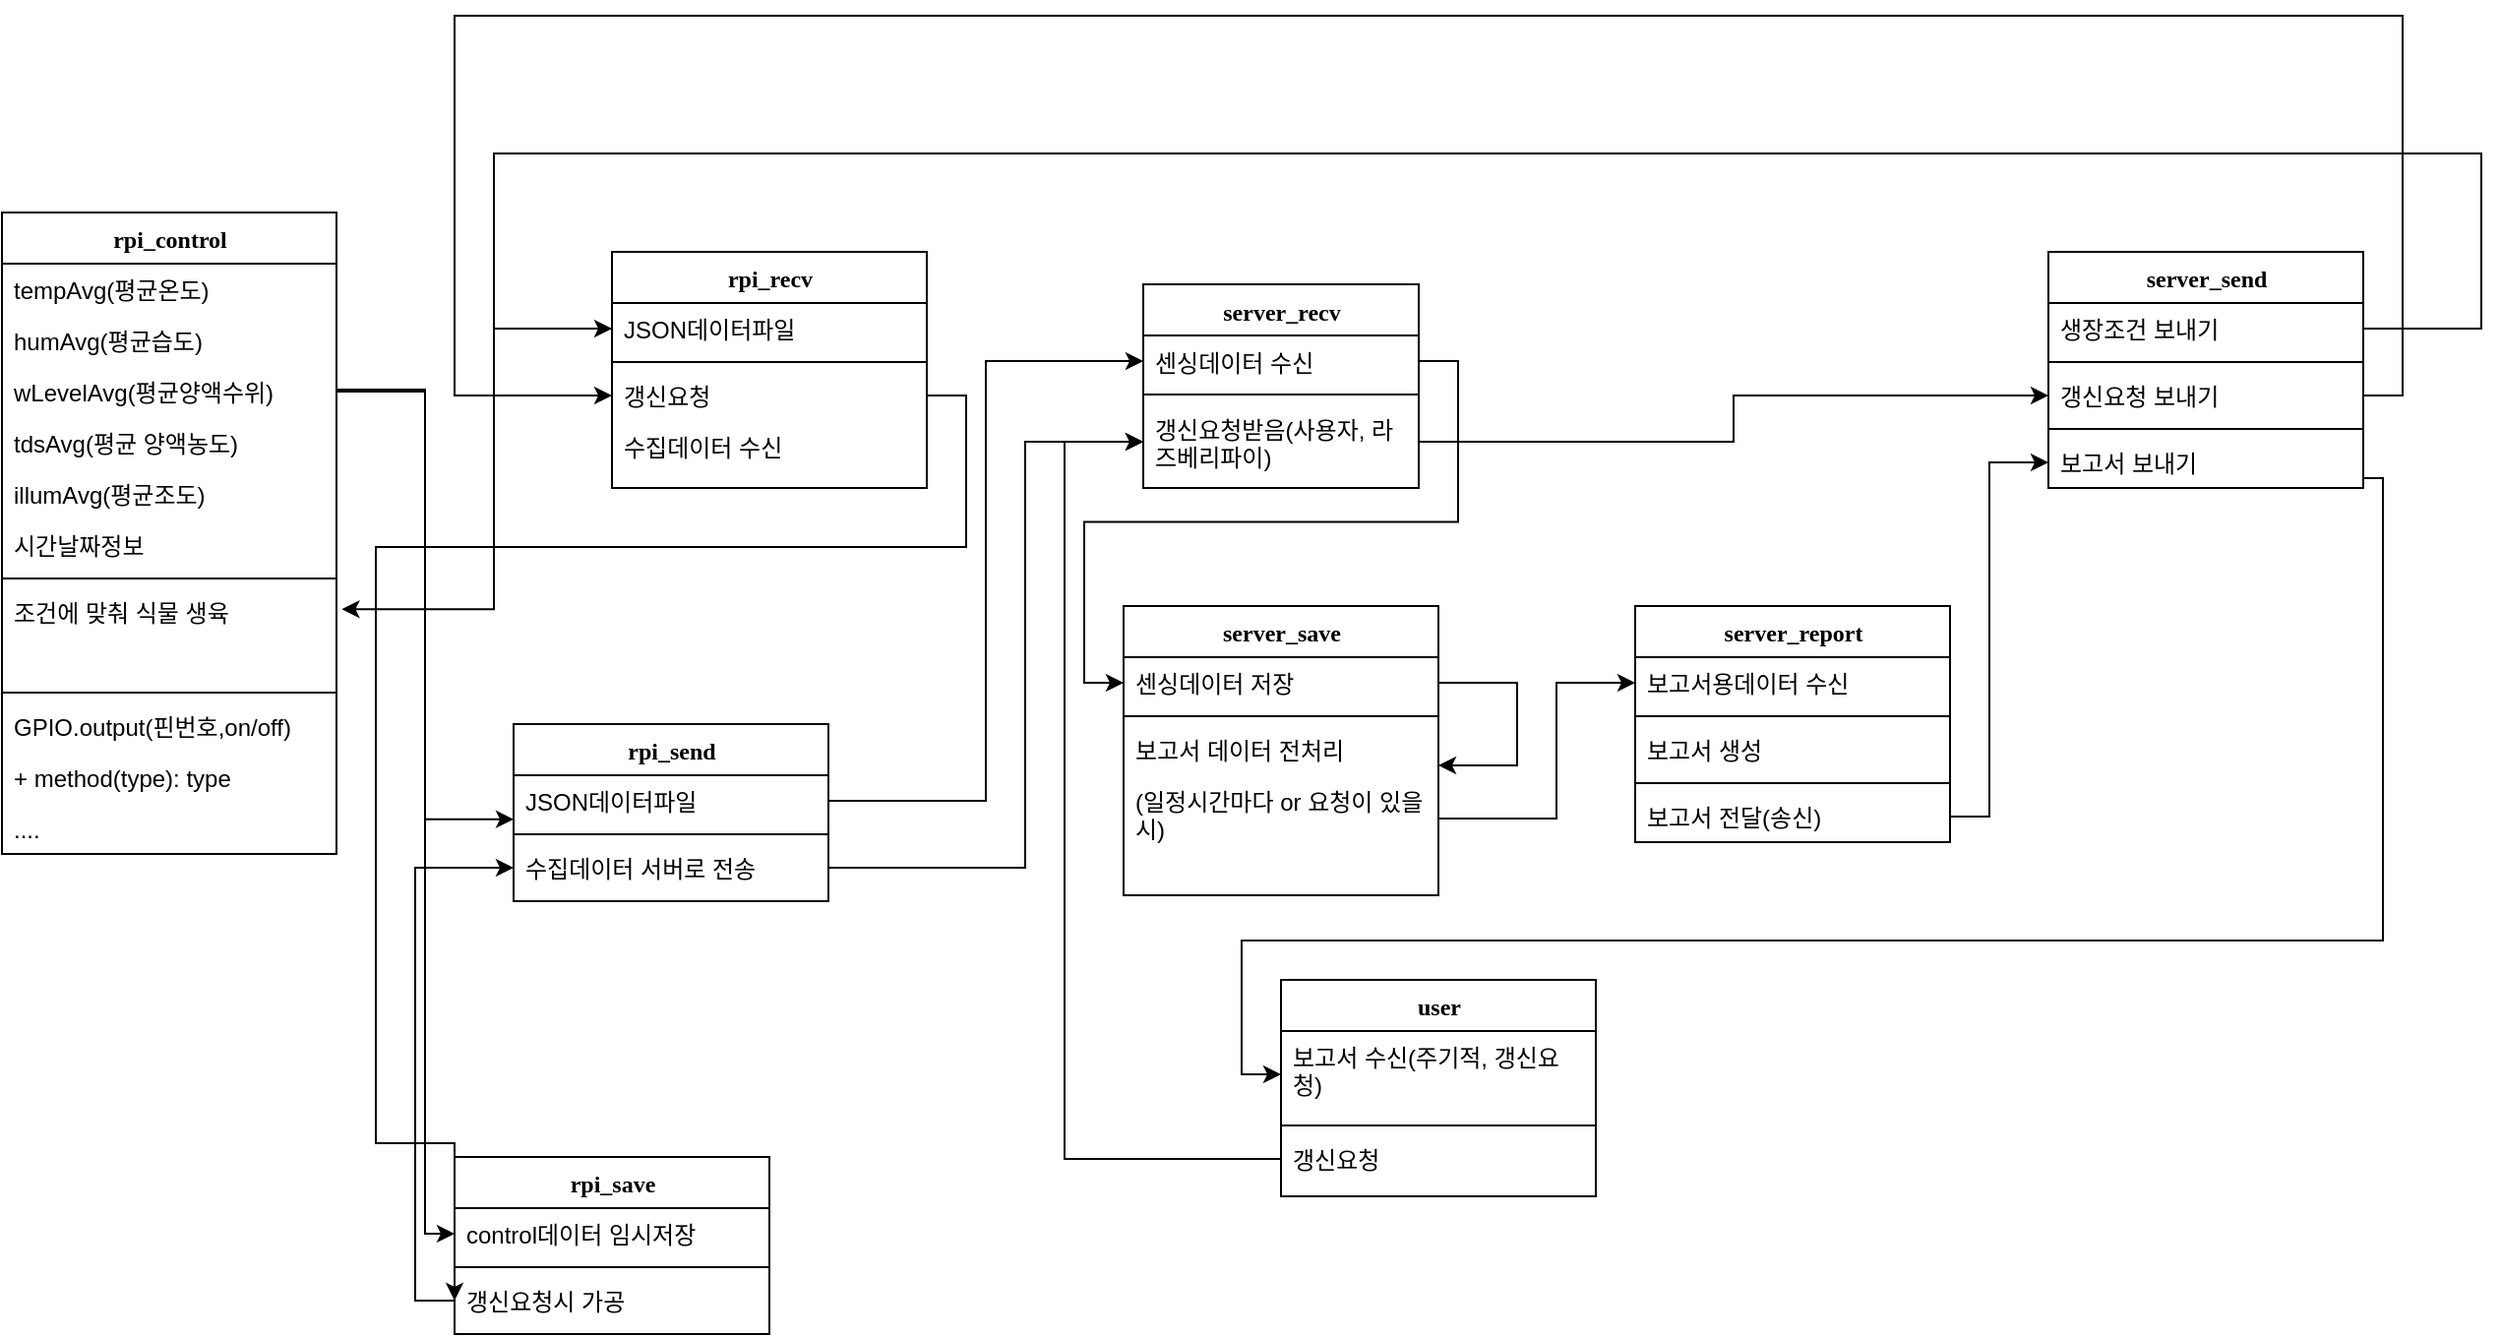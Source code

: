 <mxfile version="14.7.3" type="device"><diagram name="Page-1" id="9f46799a-70d6-7492-0946-bef42562c5a5"><mxGraphModel dx="1380" dy="1609" grid="1" gridSize="10" guides="1" tooltips="1" connect="1" arrows="1" fold="1" page="1" pageScale="1" pageWidth="1100" pageHeight="850" background="none" math="0" shadow="0"><root><mxCell id="0"/><mxCell id="1" parent="0"/><mxCell id="78961159f06e98e8-30" value="rpi_control" style="swimlane;html=1;fontStyle=1;align=center;verticalAlign=top;childLayout=stackLayout;horizontal=1;startSize=26;horizontalStack=0;resizeParent=1;resizeLast=0;collapsible=1;marginBottom=0;swimlaneFillColor=#ffffff;rounded=0;shadow=0;comic=0;labelBackgroundColor=none;strokeWidth=1;fillColor=none;fontFamily=Verdana;fontSize=12" parent="1" vertex="1"><mxGeometry x="90" width="170" height="326" as="geometry"/></mxCell><mxCell id="78961159f06e98e8-31" value="tempAvg(평균온도)" style="text;html=1;strokeColor=none;fillColor=none;align=left;verticalAlign=top;spacingLeft=4;spacingRight=4;whiteSpace=wrap;overflow=hidden;rotatable=0;points=[[0,0.5],[1,0.5]];portConstraint=eastwest;" parent="78961159f06e98e8-30" vertex="1"><mxGeometry y="26" width="170" height="26" as="geometry"/></mxCell><mxCell id="78961159f06e98e8-32" value="humAvg(평균습도)" style="text;html=1;strokeColor=none;fillColor=none;align=left;verticalAlign=top;spacingLeft=4;spacingRight=4;whiteSpace=wrap;overflow=hidden;rotatable=0;points=[[0,0.5],[1,0.5]];portConstraint=eastwest;" parent="78961159f06e98e8-30" vertex="1"><mxGeometry y="52" width="170" height="26" as="geometry"/></mxCell><mxCell id="78961159f06e98e8-33" value="wLevelAvg(평균양액수위)" style="text;html=1;strokeColor=none;fillColor=none;align=left;verticalAlign=top;spacingLeft=4;spacingRight=4;whiteSpace=wrap;overflow=hidden;rotatable=0;points=[[0,0.5],[1,0.5]];portConstraint=eastwest;" parent="78961159f06e98e8-30" vertex="1"><mxGeometry y="78" width="170" height="26" as="geometry"/></mxCell><mxCell id="78961159f06e98e8-34" value="tdsAvg(평균 양액농도)" style="text;html=1;strokeColor=none;fillColor=none;align=left;verticalAlign=top;spacingLeft=4;spacingRight=4;whiteSpace=wrap;overflow=hidden;rotatable=0;points=[[0,0.5],[1,0.5]];portConstraint=eastwest;" parent="78961159f06e98e8-30" vertex="1"><mxGeometry y="104" width="170" height="26" as="geometry"/></mxCell><mxCell id="78961159f06e98e8-36" value="illumAvg(평균조도)" style="text;html=1;strokeColor=none;fillColor=none;align=left;verticalAlign=top;spacingLeft=4;spacingRight=4;whiteSpace=wrap;overflow=hidden;rotatable=0;points=[[0,0.5],[1,0.5]];portConstraint=eastwest;" parent="78961159f06e98e8-30" vertex="1"><mxGeometry y="130" width="170" height="26" as="geometry"/></mxCell><mxCell id="78961159f06e98e8-37" value="시간날짜정보" style="text;html=1;strokeColor=none;fillColor=none;align=left;verticalAlign=top;spacingLeft=4;spacingRight=4;whiteSpace=wrap;overflow=hidden;rotatable=0;points=[[0,0.5],[1,0.5]];portConstraint=eastwest;" parent="78961159f06e98e8-30" vertex="1"><mxGeometry y="156" width="170" height="26" as="geometry"/></mxCell><mxCell id="78961159f06e98e8-38" value="" style="line;html=1;strokeWidth=1;fillColor=none;align=left;verticalAlign=middle;spacingTop=-1;spacingLeft=3;spacingRight=3;rotatable=0;labelPosition=right;points=[];portConstraint=eastwest;" parent="78961159f06e98e8-30" vertex="1"><mxGeometry y="182" width="170" height="8" as="geometry"/></mxCell><mxCell id="78961159f06e98e8-39" value="조건에 맞춰 식물 생육" style="text;html=1;strokeColor=none;fillColor=none;align=left;verticalAlign=top;spacingLeft=4;spacingRight=4;whiteSpace=wrap;overflow=hidden;rotatable=0;points=[[0,0.5],[1,0.5]];portConstraint=eastwest;" parent="78961159f06e98e8-30" vertex="1"><mxGeometry y="190" width="170" height="50" as="geometry"/></mxCell><mxCell id="v6dJetvcLmUMPWw6Mju_-35" value="" style="line;html=1;strokeWidth=1;fillColor=none;align=left;verticalAlign=middle;spacingTop=-1;spacingLeft=3;spacingRight=3;rotatable=0;labelPosition=right;points=[];portConstraint=eastwest;" vertex="1" parent="78961159f06e98e8-30"><mxGeometry y="240" width="170" height="8" as="geometry"/></mxCell><mxCell id="78961159f06e98e8-40" value="GPIO.output(핀번호,on/off)" style="text;html=1;strokeColor=none;fillColor=none;align=left;verticalAlign=top;spacingLeft=4;spacingRight=4;whiteSpace=wrap;overflow=hidden;rotatable=0;points=[[0,0.5],[1,0.5]];portConstraint=eastwest;" parent="78961159f06e98e8-30" vertex="1"><mxGeometry y="248" width="170" height="26" as="geometry"/></mxCell><mxCell id="78961159f06e98e8-42" value="+ method(type): type" style="text;html=1;strokeColor=none;fillColor=none;align=left;verticalAlign=top;spacingLeft=4;spacingRight=4;whiteSpace=wrap;overflow=hidden;rotatable=0;points=[[0,0.5],[1,0.5]];portConstraint=eastwest;" parent="78961159f06e98e8-30" vertex="1"><mxGeometry y="274" width="170" height="26" as="geometry"/></mxCell><mxCell id="v6dJetvcLmUMPWw6Mju_-39" value="...." style="text;html=1;strokeColor=none;fillColor=none;align=left;verticalAlign=top;spacingLeft=4;spacingRight=4;whiteSpace=wrap;overflow=hidden;rotatable=0;points=[[0,0.5],[1,0.5]];portConstraint=eastwest;" vertex="1" parent="78961159f06e98e8-30"><mxGeometry y="300" width="170" height="26" as="geometry"/></mxCell><mxCell id="78961159f06e98e8-56" value="rpi_send" style="swimlane;html=1;fontStyle=1;align=center;verticalAlign=top;childLayout=stackLayout;horizontal=1;startSize=26;horizontalStack=0;resizeParent=1;resizeLast=0;collapsible=1;marginBottom=0;swimlaneFillColor=#ffffff;rounded=0;shadow=0;comic=0;labelBackgroundColor=none;strokeWidth=1;fillColor=none;fontFamily=Verdana;fontSize=12" parent="1" vertex="1"><mxGeometry x="350" y="260" width="160" height="90" as="geometry"/></mxCell><mxCell id="78961159f06e98e8-57" value="JSON데이터파일" style="text;html=1;strokeColor=none;fillColor=none;align=left;verticalAlign=top;spacingLeft=4;spacingRight=4;whiteSpace=wrap;overflow=hidden;rotatable=0;points=[[0,0.5],[1,0.5]];portConstraint=eastwest;" parent="78961159f06e98e8-56" vertex="1"><mxGeometry y="26" width="160" height="26" as="geometry"/></mxCell><mxCell id="78961159f06e98e8-64" value="" style="line;html=1;strokeWidth=1;fillColor=none;align=left;verticalAlign=middle;spacingTop=-1;spacingLeft=3;spacingRight=3;rotatable=0;labelPosition=right;points=[];portConstraint=eastwest;" parent="78961159f06e98e8-56" vertex="1"><mxGeometry y="52" width="160" height="8" as="geometry"/></mxCell><mxCell id="78961159f06e98e8-65" value="수집데이터 서버로 전송" style="text;html=1;strokeColor=none;fillColor=none;align=left;verticalAlign=top;spacingLeft=4;spacingRight=4;whiteSpace=wrap;overflow=hidden;rotatable=0;points=[[0,0.5],[1,0.5]];portConstraint=eastwest;" parent="78961159f06e98e8-56" vertex="1"><mxGeometry y="60" width="160" height="26" as="geometry"/></mxCell><mxCell id="78961159f06e98e8-69" value="rpi_recv" style="swimlane;html=1;fontStyle=1;align=center;verticalAlign=top;childLayout=stackLayout;horizontal=1;startSize=26;horizontalStack=0;resizeParent=1;resizeLast=0;collapsible=1;marginBottom=0;swimlaneFillColor=#ffffff;rounded=0;shadow=0;comic=0;labelBackgroundColor=none;strokeWidth=1;fillColor=none;fontFamily=Verdana;fontSize=12" parent="1" vertex="1"><mxGeometry x="400" y="20" width="160" height="120" as="geometry"/></mxCell><mxCell id="78961159f06e98e8-70" value="JSON데이터파일&lt;br&gt;" style="text;html=1;strokeColor=none;fillColor=none;align=left;verticalAlign=top;spacingLeft=4;spacingRight=4;whiteSpace=wrap;overflow=hidden;rotatable=0;points=[[0,0.5],[1,0.5]];portConstraint=eastwest;" parent="78961159f06e98e8-69" vertex="1"><mxGeometry y="26" width="160" height="26" as="geometry"/></mxCell><mxCell id="78961159f06e98e8-77" value="" style="line;html=1;strokeWidth=1;fillColor=none;align=left;verticalAlign=middle;spacingTop=-1;spacingLeft=3;spacingRight=3;rotatable=0;labelPosition=right;points=[];portConstraint=eastwest;" parent="78961159f06e98e8-69" vertex="1"><mxGeometry y="52" width="160" height="8" as="geometry"/></mxCell><mxCell id="78961159f06e98e8-78" value="갱신요청" style="text;html=1;strokeColor=none;fillColor=none;align=left;verticalAlign=top;spacingLeft=4;spacingRight=4;whiteSpace=wrap;overflow=hidden;rotatable=0;points=[[0,0.5],[1,0.5]];portConstraint=eastwest;" parent="78961159f06e98e8-69" vertex="1"><mxGeometry y="60" width="160" height="26" as="geometry"/></mxCell><mxCell id="78961159f06e98e8-79" value="수집데이터 수신" style="text;html=1;strokeColor=none;fillColor=none;align=left;verticalAlign=top;spacingLeft=4;spacingRight=4;whiteSpace=wrap;overflow=hidden;rotatable=0;points=[[0,0.5],[1,0.5]];portConstraint=eastwest;" parent="78961159f06e98e8-69" vertex="1"><mxGeometry y="86" width="160" height="26" as="geometry"/></mxCell><mxCell id="78961159f06e98e8-82" value="rpi_save" style="swimlane;html=1;fontStyle=1;align=center;verticalAlign=top;childLayout=stackLayout;horizontal=1;startSize=26;horizontalStack=0;resizeParent=1;resizeLast=0;collapsible=1;marginBottom=0;swimlaneFillColor=#ffffff;rounded=0;shadow=0;comic=0;labelBackgroundColor=none;strokeWidth=1;fillColor=none;fontFamily=Verdana;fontSize=12" parent="1" vertex="1"><mxGeometry x="320" y="480" width="160" height="90" as="geometry"/></mxCell><mxCell id="78961159f06e98e8-83" value="control데이터 임시저장" style="text;html=1;strokeColor=none;fillColor=none;align=left;verticalAlign=top;spacingLeft=4;spacingRight=4;whiteSpace=wrap;overflow=hidden;rotatable=0;points=[[0,0.5],[1,0.5]];portConstraint=eastwest;" parent="78961159f06e98e8-82" vertex="1"><mxGeometry y="26" width="160" height="26" as="geometry"/></mxCell><mxCell id="78961159f06e98e8-90" value="" style="line;html=1;strokeWidth=1;fillColor=none;align=left;verticalAlign=middle;spacingTop=-1;spacingLeft=3;spacingRight=3;rotatable=0;labelPosition=right;points=[];portConstraint=eastwest;" parent="78961159f06e98e8-82" vertex="1"><mxGeometry y="52" width="160" height="8" as="geometry"/></mxCell><mxCell id="78961159f06e98e8-91" value="갱신요청시 가공" style="text;html=1;strokeColor=none;fillColor=none;align=left;verticalAlign=top;spacingLeft=4;spacingRight=4;whiteSpace=wrap;overflow=hidden;rotatable=0;points=[[0,0.5],[1,0.5]];portConstraint=eastwest;" parent="78961159f06e98e8-82" vertex="1"><mxGeometry y="60" width="160" height="26" as="geometry"/></mxCell><mxCell id="78961159f06e98e8-95" value="server_send" style="swimlane;html=1;fontStyle=1;align=center;verticalAlign=top;childLayout=stackLayout;horizontal=1;startSize=26;horizontalStack=0;resizeParent=1;resizeLast=0;collapsible=1;marginBottom=0;swimlaneFillColor=#ffffff;rounded=0;shadow=0;comic=0;labelBackgroundColor=none;strokeWidth=1;fillColor=none;fontFamily=Verdana;fontSize=12" parent="1" vertex="1"><mxGeometry x="1130" y="20" width="160" height="120" as="geometry"/></mxCell><mxCell id="78961159f06e98e8-96" value="생장조건 보내기" style="text;html=1;strokeColor=none;fillColor=none;align=left;verticalAlign=top;spacingLeft=4;spacingRight=4;whiteSpace=wrap;overflow=hidden;rotatable=0;points=[[0,0.5],[1,0.5]];portConstraint=eastwest;" parent="78961159f06e98e8-95" vertex="1"><mxGeometry y="26" width="160" height="26" as="geometry"/></mxCell><mxCell id="78961159f06e98e8-103" value="" style="line;html=1;strokeWidth=1;fillColor=none;align=left;verticalAlign=middle;spacingTop=-1;spacingLeft=3;spacingRight=3;rotatable=0;labelPosition=right;points=[];portConstraint=eastwest;" parent="78961159f06e98e8-95" vertex="1"><mxGeometry y="52" width="160" height="8" as="geometry"/></mxCell><mxCell id="78961159f06e98e8-97" value="갱신요청 보내기" style="text;html=1;strokeColor=none;fillColor=none;align=left;verticalAlign=top;spacingLeft=4;spacingRight=4;whiteSpace=wrap;overflow=hidden;rotatable=0;points=[[0,0.5],[1,0.5]];portConstraint=eastwest;" parent="78961159f06e98e8-95" vertex="1"><mxGeometry y="60" width="160" height="26" as="geometry"/></mxCell><mxCell id="v6dJetvcLmUMPWw6Mju_-44" value="" style="line;html=1;strokeWidth=1;fillColor=none;align=left;verticalAlign=middle;spacingTop=-1;spacingLeft=3;spacingRight=3;rotatable=0;labelPosition=right;points=[];portConstraint=eastwest;" vertex="1" parent="78961159f06e98e8-95"><mxGeometry y="86" width="160" height="8" as="geometry"/></mxCell><mxCell id="78961159f06e98e8-98" value="보고서 보내기" style="text;html=1;strokeColor=none;fillColor=none;align=left;verticalAlign=top;spacingLeft=4;spacingRight=4;whiteSpace=wrap;overflow=hidden;rotatable=0;points=[[0,0.5],[1,0.5]];portConstraint=eastwest;" parent="78961159f06e98e8-95" vertex="1"><mxGeometry y="94" width="160" height="26" as="geometry"/></mxCell><mxCell id="78961159f06e98e8-108" value="server_recv" style="swimlane;html=1;fontStyle=1;align=center;verticalAlign=top;childLayout=stackLayout;horizontal=1;startSize=26;horizontalStack=0;resizeParent=1;resizeLast=0;collapsible=1;marginBottom=0;swimlaneFillColor=#ffffff;rounded=0;shadow=0;comic=0;labelBackgroundColor=none;strokeWidth=1;fillColor=none;fontFamily=Verdana;fontSize=12" parent="1" vertex="1"><mxGeometry x="670" y="36.5" width="140" height="103.5" as="geometry"/></mxCell><mxCell id="78961159f06e98e8-109" value="센싱데이터 수신" style="text;html=1;strokeColor=none;fillColor=none;align=left;verticalAlign=top;spacingLeft=4;spacingRight=4;whiteSpace=wrap;overflow=hidden;rotatable=0;points=[[0,0.5],[1,0.5]];portConstraint=eastwest;" parent="78961159f06e98e8-108" vertex="1"><mxGeometry y="26" width="140" height="26" as="geometry"/></mxCell><mxCell id="78961159f06e98e8-116" value="" style="line;html=1;strokeWidth=1;fillColor=none;align=left;verticalAlign=middle;spacingTop=-1;spacingLeft=3;spacingRight=3;rotatable=0;labelPosition=right;points=[];portConstraint=eastwest;" parent="78961159f06e98e8-108" vertex="1"><mxGeometry y="52" width="140" height="8" as="geometry"/></mxCell><mxCell id="78961159f06e98e8-110" value="갱신요청받음(사용자, 라즈베리파이)" style="text;html=1;strokeColor=none;fillColor=none;align=left;verticalAlign=top;spacingLeft=4;spacingRight=4;whiteSpace=wrap;overflow=hidden;rotatable=0;points=[[0,0.5],[1,0.5]];portConstraint=eastwest;" parent="78961159f06e98e8-108" vertex="1"><mxGeometry y="60" width="140" height="40" as="geometry"/></mxCell><mxCell id="v6dJetvcLmUMPWw6Mju_-1" value="server_save" style="swimlane;html=1;fontStyle=1;align=center;verticalAlign=top;childLayout=stackLayout;horizontal=1;startSize=26;horizontalStack=0;resizeParent=1;resizeLast=0;collapsible=1;marginBottom=0;swimlaneFillColor=#ffffff;rounded=0;shadow=0;comic=0;labelBackgroundColor=none;strokeWidth=1;fillColor=none;fontFamily=Verdana;fontSize=12" vertex="1" parent="1"><mxGeometry x="660" y="200.0" width="160" height="147" as="geometry"/></mxCell><mxCell id="v6dJetvcLmUMPWw6Mju_-2" value="센싱데이터 저장" style="text;html=1;strokeColor=none;fillColor=none;align=left;verticalAlign=top;spacingLeft=4;spacingRight=4;whiteSpace=wrap;overflow=hidden;rotatable=0;points=[[0,0.5],[1,0.5]];portConstraint=eastwest;" vertex="1" parent="v6dJetvcLmUMPWw6Mju_-1"><mxGeometry y="26" width="160" height="26" as="geometry"/></mxCell><mxCell id="v6dJetvcLmUMPWw6Mju_-4" value="" style="line;html=1;strokeWidth=1;fillColor=none;align=left;verticalAlign=middle;spacingTop=-1;spacingLeft=3;spacingRight=3;rotatable=0;labelPosition=right;points=[];portConstraint=eastwest;" vertex="1" parent="v6dJetvcLmUMPWw6Mju_-1"><mxGeometry y="52" width="160" height="8" as="geometry"/></mxCell><mxCell id="v6dJetvcLmUMPWw6Mju_-5" value="보고서 데이터 전처리" style="text;html=1;strokeColor=none;fillColor=none;align=left;verticalAlign=top;spacingLeft=4;spacingRight=4;whiteSpace=wrap;overflow=hidden;rotatable=0;points=[[0,0.5],[1,0.5]];portConstraint=eastwest;" vertex="1" parent="v6dJetvcLmUMPWw6Mju_-1"><mxGeometry y="60" width="160" height="26" as="geometry"/></mxCell><mxCell id="v6dJetvcLmUMPWw6Mju_-6" value="(일정시간마다 or 요청이 있을 시)" style="text;html=1;strokeColor=none;fillColor=none;align=left;verticalAlign=top;spacingLeft=4;spacingRight=4;whiteSpace=wrap;overflow=hidden;rotatable=0;points=[[0,0.5],[1,0.5]];portConstraint=eastwest;" vertex="1" parent="v6dJetvcLmUMPWw6Mju_-1"><mxGeometry y="86" width="160" height="44" as="geometry"/></mxCell><mxCell id="v6dJetvcLmUMPWw6Mju_-59" style="edgeStyle=orthogonalEdgeStyle;rounded=0;orthogonalLoop=1;jettySize=auto;html=1;exitX=1;exitY=0.5;exitDx=0;exitDy=0;" edge="1" parent="v6dJetvcLmUMPWw6Mju_-1" source="v6dJetvcLmUMPWw6Mju_-2"><mxGeometry relative="1" as="geometry"><mxPoint x="160" y="81.0" as="targetPoint"/><Array as="points"><mxPoint x="200" y="39"/><mxPoint x="200" y="81"/></Array></mxGeometry></mxCell><mxCell id="v6dJetvcLmUMPWw6Mju_-7" value="server_report" style="swimlane;html=1;fontStyle=1;align=center;verticalAlign=top;childLayout=stackLayout;horizontal=1;startSize=26;horizontalStack=0;resizeParent=1;resizeLast=0;collapsible=1;marginBottom=0;swimlaneFillColor=#ffffff;rounded=0;shadow=0;comic=0;labelBackgroundColor=none;strokeWidth=1;fillColor=none;fontFamily=Verdana;fontSize=12" vertex="1" parent="1"><mxGeometry x="920" y="200" width="160" height="120" as="geometry"/></mxCell><mxCell id="v6dJetvcLmUMPWw6Mju_-8" value="보고서용데이터 수신" style="text;html=1;strokeColor=none;fillColor=none;align=left;verticalAlign=top;spacingLeft=4;spacingRight=4;whiteSpace=wrap;overflow=hidden;rotatable=0;points=[[0,0.5],[1,0.5]];portConstraint=eastwest;" vertex="1" parent="v6dJetvcLmUMPWw6Mju_-7"><mxGeometry y="26" width="160" height="26" as="geometry"/></mxCell><mxCell id="v6dJetvcLmUMPWw6Mju_-10" value="" style="line;html=1;strokeWidth=1;fillColor=none;align=left;verticalAlign=middle;spacingTop=-1;spacingLeft=3;spacingRight=3;rotatable=0;labelPosition=right;points=[];portConstraint=eastwest;" vertex="1" parent="v6dJetvcLmUMPWw6Mju_-7"><mxGeometry y="52" width="160" height="8" as="geometry"/></mxCell><mxCell id="v6dJetvcLmUMPWw6Mju_-11" value="보고서 생성" style="text;html=1;strokeColor=none;fillColor=none;align=left;verticalAlign=top;spacingLeft=4;spacingRight=4;whiteSpace=wrap;overflow=hidden;rotatable=0;points=[[0,0.5],[1,0.5]];portConstraint=eastwest;" vertex="1" parent="v6dJetvcLmUMPWw6Mju_-7"><mxGeometry y="60" width="160" height="26" as="geometry"/></mxCell><mxCell id="v6dJetvcLmUMPWw6Mju_-47" value="" style="line;html=1;strokeWidth=1;fillColor=none;align=left;verticalAlign=middle;spacingTop=-1;spacingLeft=3;spacingRight=3;rotatable=0;labelPosition=right;points=[];portConstraint=eastwest;" vertex="1" parent="v6dJetvcLmUMPWw6Mju_-7"><mxGeometry y="86" width="160" height="8" as="geometry"/></mxCell><mxCell id="v6dJetvcLmUMPWw6Mju_-12" value="보고서 전달(송신)" style="text;html=1;strokeColor=none;fillColor=none;align=left;verticalAlign=top;spacingLeft=4;spacingRight=4;whiteSpace=wrap;overflow=hidden;rotatable=0;points=[[0,0.5],[1,0.5]];portConstraint=eastwest;" vertex="1" parent="v6dJetvcLmUMPWw6Mju_-7"><mxGeometry y="94" width="160" height="26" as="geometry"/></mxCell><mxCell id="v6dJetvcLmUMPWw6Mju_-15" value="user" style="swimlane;html=1;fontStyle=1;align=center;verticalAlign=top;childLayout=stackLayout;horizontal=1;startSize=26;horizontalStack=0;resizeParent=1;resizeLast=0;collapsible=1;marginBottom=0;swimlaneFillColor=#ffffff;rounded=0;shadow=0;comic=0;labelBackgroundColor=none;strokeWidth=1;fillColor=none;fontFamily=Verdana;fontSize=12" vertex="1" parent="1"><mxGeometry x="740" y="390" width="160" height="110" as="geometry"/></mxCell><mxCell id="v6dJetvcLmUMPWw6Mju_-16" value="보고서 수신(주기적, 갱신요청)" style="text;html=1;strokeColor=none;fillColor=none;align=left;verticalAlign=top;spacingLeft=4;spacingRight=4;whiteSpace=wrap;overflow=hidden;rotatable=0;points=[[0,0.5],[1,0.5]];portConstraint=eastwest;" vertex="1" parent="v6dJetvcLmUMPWw6Mju_-15"><mxGeometry y="26" width="160" height="44" as="geometry"/></mxCell><mxCell id="v6dJetvcLmUMPWw6Mju_-20" value="" style="line;html=1;strokeWidth=1;fillColor=none;align=left;verticalAlign=middle;spacingTop=-1;spacingLeft=3;spacingRight=3;rotatable=0;labelPosition=right;points=[];portConstraint=eastwest;" vertex="1" parent="v6dJetvcLmUMPWw6Mju_-15"><mxGeometry y="70" width="160" height="8" as="geometry"/></mxCell><mxCell id="v6dJetvcLmUMPWw6Mju_-21" value="갱신요청" style="text;html=1;strokeColor=none;fillColor=none;align=left;verticalAlign=top;spacingLeft=4;spacingRight=4;whiteSpace=wrap;overflow=hidden;rotatable=0;points=[[0,0.5],[1,0.5]];portConstraint=eastwest;" vertex="1" parent="v6dJetvcLmUMPWw6Mju_-15"><mxGeometry y="78" width="160" height="26" as="geometry"/></mxCell><mxCell id="v6dJetvcLmUMPWw6Mju_-48" style="edgeStyle=orthogonalEdgeStyle;rounded=0;orthogonalLoop=1;jettySize=auto;html=1;exitX=1;exitY=0.5;exitDx=0;exitDy=0;entryX=0;entryY=0.862;entryDx=0;entryDy=0;entryPerimeter=0;" edge="1" parent="1" source="78961159f06e98e8-33" target="78961159f06e98e8-57"><mxGeometry relative="1" as="geometry"/></mxCell><mxCell id="v6dJetvcLmUMPWw6Mju_-49" style="edgeStyle=orthogonalEdgeStyle;rounded=0;orthogonalLoop=1;jettySize=auto;html=1;exitX=1;exitY=0.5;exitDx=0;exitDy=0;entryX=0;entryY=0.5;entryDx=0;entryDy=0;" edge="1" parent="1" source="78961159f06e98e8-34" target="78961159f06e98e8-83"><mxGeometry relative="1" as="geometry"><Array as="points"><mxPoint x="260" y="90"/><mxPoint x="305" y="90"/><mxPoint x="305" y="519"/></Array></mxGeometry></mxCell><mxCell id="v6dJetvcLmUMPWw6Mju_-51" style="edgeStyle=orthogonalEdgeStyle;rounded=0;orthogonalLoop=1;jettySize=auto;html=1;exitX=0;exitY=0.5;exitDx=0;exitDy=0;entryX=1.016;entryY=0.232;entryDx=0;entryDy=0;entryPerimeter=0;" edge="1" parent="1" source="78961159f06e98e8-70" target="78961159f06e98e8-39"><mxGeometry relative="1" as="geometry"><Array as="points"><mxPoint x="340" y="59"/><mxPoint x="340" y="202"/></Array></mxGeometry></mxCell><mxCell id="v6dJetvcLmUMPWw6Mju_-52" style="edgeStyle=orthogonalEdgeStyle;rounded=0;orthogonalLoop=1;jettySize=auto;html=1;exitX=1;exitY=0.5;exitDx=0;exitDy=0;entryX=0;entryY=0.5;entryDx=0;entryDy=0;" edge="1" parent="1" source="78961159f06e98e8-78" target="78961159f06e98e8-91"><mxGeometry relative="1" as="geometry"><Array as="points"><mxPoint x="580" y="93"/><mxPoint x="580" y="170"/><mxPoint x="280" y="170"/><mxPoint x="280" y="473"/></Array></mxGeometry></mxCell><mxCell id="v6dJetvcLmUMPWw6Mju_-53" style="edgeStyle=orthogonalEdgeStyle;rounded=0;orthogonalLoop=1;jettySize=auto;html=1;exitX=0;exitY=0.5;exitDx=0;exitDy=0;entryX=0;entryY=0.5;entryDx=0;entryDy=0;" edge="1" parent="1" source="78961159f06e98e8-91" target="78961159f06e98e8-65"><mxGeometry relative="1" as="geometry"/></mxCell><mxCell id="v6dJetvcLmUMPWw6Mju_-54" style="edgeStyle=orthogonalEdgeStyle;rounded=0;orthogonalLoop=1;jettySize=auto;html=1;exitX=1;exitY=0.5;exitDx=0;exitDy=0;entryX=0;entryY=0.5;entryDx=0;entryDy=0;" edge="1" parent="1" source="78961159f06e98e8-65" target="78961159f06e98e8-110"><mxGeometry relative="1" as="geometry"><Array as="points"><mxPoint x="610" y="333"/><mxPoint x="610" y="117"/></Array></mxGeometry></mxCell><mxCell id="v6dJetvcLmUMPWw6Mju_-55" style="edgeStyle=orthogonalEdgeStyle;rounded=0;orthogonalLoop=1;jettySize=auto;html=1;exitX=1;exitY=0.5;exitDx=0;exitDy=0;entryX=0;entryY=0.5;entryDx=0;entryDy=0;" edge="1" parent="1" source="78961159f06e98e8-57" target="78961159f06e98e8-109"><mxGeometry relative="1" as="geometry"/></mxCell><mxCell id="v6dJetvcLmUMPWw6Mju_-56" style="edgeStyle=orthogonalEdgeStyle;rounded=0;orthogonalLoop=1;jettySize=auto;html=1;exitX=0;exitY=0.5;exitDx=0;exitDy=0;entryX=0;entryY=0.5;entryDx=0;entryDy=0;" edge="1" parent="1" source="v6dJetvcLmUMPWw6Mju_-21" target="78961159f06e98e8-110"><mxGeometry relative="1" as="geometry"><Array as="points"><mxPoint x="630" y="481"/><mxPoint x="630" y="117"/></Array></mxGeometry></mxCell><mxCell id="v6dJetvcLmUMPWw6Mju_-57" style="edgeStyle=orthogonalEdgeStyle;rounded=0;orthogonalLoop=1;jettySize=auto;html=1;exitX=1;exitY=0.5;exitDx=0;exitDy=0;entryX=0;entryY=0.5;entryDx=0;entryDy=0;" edge="1" parent="1" source="78961159f06e98e8-110" target="78961159f06e98e8-97"><mxGeometry relative="1" as="geometry"/></mxCell><mxCell id="v6dJetvcLmUMPWw6Mju_-58" style="edgeStyle=orthogonalEdgeStyle;rounded=0;orthogonalLoop=1;jettySize=auto;html=1;exitX=1;exitY=0.5;exitDx=0;exitDy=0;entryX=0;entryY=0.5;entryDx=0;entryDy=0;" edge="1" parent="1" source="78961159f06e98e8-109" target="v6dJetvcLmUMPWw6Mju_-2"><mxGeometry relative="1" as="geometry"/></mxCell><mxCell id="v6dJetvcLmUMPWw6Mju_-60" style="edgeStyle=orthogonalEdgeStyle;rounded=0;orthogonalLoop=1;jettySize=auto;html=1;exitX=1;exitY=0.5;exitDx=0;exitDy=0;entryX=0;entryY=0.5;entryDx=0;entryDy=0;" edge="1" parent="1" source="v6dJetvcLmUMPWw6Mju_-6" target="v6dJetvcLmUMPWw6Mju_-8"><mxGeometry relative="1" as="geometry"><Array as="points"><mxPoint x="880" y="308"/><mxPoint x="880" y="239"/></Array></mxGeometry></mxCell><mxCell id="v6dJetvcLmUMPWw6Mju_-61" style="edgeStyle=orthogonalEdgeStyle;rounded=0;orthogonalLoop=1;jettySize=auto;html=1;exitX=1;exitY=0.5;exitDx=0;exitDy=0;entryX=0;entryY=0.5;entryDx=0;entryDy=0;" edge="1" parent="1" source="v6dJetvcLmUMPWw6Mju_-12" target="78961159f06e98e8-98"><mxGeometry relative="1" as="geometry"><Array as="points"><mxPoint x="1100" y="307"/><mxPoint x="1100" y="127"/><mxPoint x="1120" y="127"/></Array></mxGeometry></mxCell><mxCell id="v6dJetvcLmUMPWw6Mju_-62" style="edgeStyle=orthogonalEdgeStyle;rounded=0;orthogonalLoop=1;jettySize=auto;html=1;exitX=1;exitY=0.5;exitDx=0;exitDy=0;entryX=0;entryY=0.5;entryDx=0;entryDy=0;" edge="1" parent="1" source="78961159f06e98e8-96" target="78961159f06e98e8-70"><mxGeometry relative="1" as="geometry"><Array as="points"><mxPoint x="1350" y="59"/><mxPoint x="1350" y="-30"/><mxPoint x="340" y="-30"/><mxPoint x="340" y="59"/></Array></mxGeometry></mxCell><mxCell id="v6dJetvcLmUMPWw6Mju_-63" style="edgeStyle=orthogonalEdgeStyle;rounded=0;orthogonalLoop=1;jettySize=auto;html=1;exitX=1;exitY=0.5;exitDx=0;exitDy=0;entryX=0;entryY=0.5;entryDx=0;entryDy=0;" edge="1" parent="1" source="78961159f06e98e8-97" target="78961159f06e98e8-78"><mxGeometry relative="1" as="geometry"><Array as="points"><mxPoint x="1310" y="93"/><mxPoint x="1310" y="-100"/><mxPoint x="320" y="-100"/><mxPoint x="320" y="93"/></Array></mxGeometry></mxCell><mxCell id="v6dJetvcLmUMPWw6Mju_-64" style="edgeStyle=orthogonalEdgeStyle;rounded=0;orthogonalLoop=1;jettySize=auto;html=1;exitX=1;exitY=0.5;exitDx=0;exitDy=0;entryX=0;entryY=0.5;entryDx=0;entryDy=0;" edge="1" parent="1" source="78961159f06e98e8-98" target="v6dJetvcLmUMPWw6Mju_-16"><mxGeometry relative="1" as="geometry"><Array as="points"><mxPoint x="1300" y="135"/><mxPoint x="1300" y="370"/><mxPoint x="720" y="370"/><mxPoint x="720" y="438"/></Array></mxGeometry></mxCell></root></mxGraphModel></diagram></mxfile>